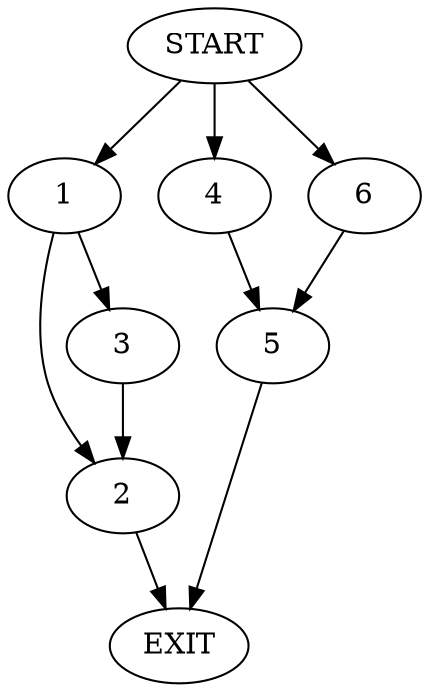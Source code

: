 digraph {
0 [label="START"];
1;
2;
3;
4;
5;
6;
7 [label="EXIT"];
0 -> 1;
1 -> 2;
1 -> 3;
3 -> 2;
2 -> 7;
0 -> 4;
4 -> 5;
5 -> 7;
0 -> 6;
6 -> 5;
}